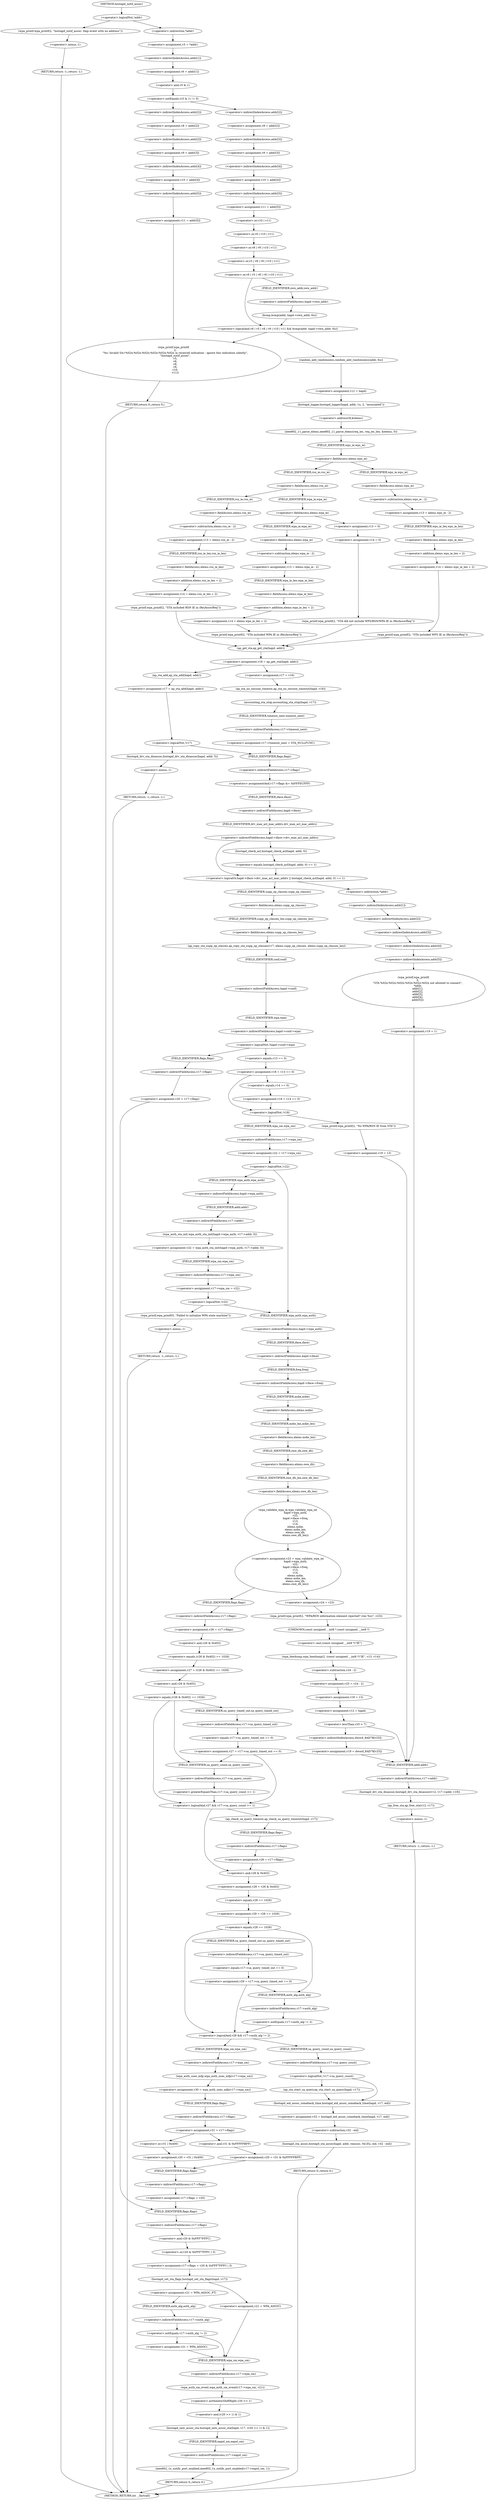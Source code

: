 digraph hostapd_notif_assoc {  
"1000165" [label = "(<operator>.logicalNot,!addr)" ]
"1000168" [label = "(wpa_printf,wpa_printf(2, \"hostapd_notif_assoc: Skip event with no address\"))" ]
"1000171" [label = "(RETURN,return -1;,return -1;)" ]
"1000172" [label = "(<operator>.minus,-1)" ]
"1000174" [label = "(<operator>.assignment,v5 = *addr)" ]
"1000176" [label = "(<operator>.indirection,*addr)" ]
"1000178" [label = "(<operator>.assignment,v6 = addr[1])" ]
"1000180" [label = "(<operator>.indirectIndexAccess,addr[1])" ]
"1000184" [label = "(<operator>.notEquals,(v5 & 1) != 0)" ]
"1000185" [label = "(<operator>.and,v5 & 1)" ]
"1000190" [label = "(<operator>.assignment,v8 = addr[2])" ]
"1000192" [label = "(<operator>.indirectIndexAccess,addr[2])" ]
"1000195" [label = "(<operator>.assignment,v9 = addr[3])" ]
"1000197" [label = "(<operator>.indirectIndexAccess,addr[3])" ]
"1000200" [label = "(<operator>.assignment,v10 = addr[4])" ]
"1000202" [label = "(<operator>.indirectIndexAccess,addr[4])" ]
"1000205" [label = "(<operator>.assignment,v11 = addr[5])" ]
"1000207" [label = "(<operator>.indirectIndexAccess,addr[5])" ]
"1000212" [label = "(<operator>.assignment,v8 = addr[2])" ]
"1000214" [label = "(<operator>.indirectIndexAccess,addr[2])" ]
"1000217" [label = "(<operator>.assignment,v9 = addr[3])" ]
"1000219" [label = "(<operator>.indirectIndexAccess,addr[3])" ]
"1000222" [label = "(<operator>.assignment,v10 = addr[4])" ]
"1000224" [label = "(<operator>.indirectIndexAccess,addr[4])" ]
"1000227" [label = "(<operator>.assignment,v11 = addr[5])" ]
"1000229" [label = "(<operator>.indirectIndexAccess,addr[5])" ]
"1000233" [label = "(<operator>.logicalAnd,v6 | v5 | v8 | v9 | v10 | v11 && bcmp(addr, hapd->own_addr, 6u))" ]
"1000234" [label = "(<operator>.or,v6 | v5 | v8 | v9 | v10 | v11)" ]
"1000236" [label = "(<operator>.or,v5 | v8 | v9 | v10 | v11)" ]
"1000238" [label = "(<operator>.or,v8 | v9 | v10 | v11)" ]
"1000240" [label = "(<operator>.or,v9 | v10 | v11)" ]
"1000242" [label = "(<operator>.or,v10 | v11)" ]
"1000245" [label = "(bcmp,bcmp(addr, hapd->own_addr, 6u))" ]
"1000247" [label = "(<operator>.indirectFieldAccess,hapd->own_addr)" ]
"1000249" [label = "(FIELD_IDENTIFIER,own_addr,own_addr)" ]
"1000252" [label = "(random_add_randomness,random_add_randomness(addr, 6u))" ]
"1000255" [label = "(<operator>.assignment,v12 = hapd)" ]
"1000258" [label = "(hostapd_logger,hostapd_logger(hapd, addr, 1u, 2, \"associated\"))" ]
"1000264" [label = "(ieee802_11_parse_elems,ieee802_11_parse_elems(req_ies, req_ies_len, &elems, 0))" ]
"1000267" [label = "(<operator>.addressOf,&elems)" ]
"1000271" [label = "(<operator>.fieldAccess,elems.wps_ie)" ]
"1000273" [label = "(FIELD_IDENTIFIER,wps_ie,wps_ie)" ]
"1000275" [label = "(<operator>.assignment,v13 = elems.wps_ie - 2)" ]
"1000277" [label = "(<operator>.subtraction,elems.wps_ie - 2)" ]
"1000278" [label = "(<operator>.fieldAccess,elems.wps_ie)" ]
"1000280" [label = "(FIELD_IDENTIFIER,wps_ie,wps_ie)" ]
"1000282" [label = "(<operator>.assignment,v14 = elems.wps_ie_len + 2)" ]
"1000284" [label = "(<operator>.addition,elems.wps_ie_len + 2)" ]
"1000285" [label = "(<operator>.fieldAccess,elems.wps_ie_len)" ]
"1000287" [label = "(FIELD_IDENTIFIER,wps_ie_len,wps_ie_len)" ]
"1000289" [label = "(wpa_printf,wpa_printf(2, \"STA included WPS IE in (Re)AssocReq\"))" ]
"1000294" [label = "(<operator>.fieldAccess,elems.rsn_ie)" ]
"1000296" [label = "(FIELD_IDENTIFIER,rsn_ie,rsn_ie)" ]
"1000298" [label = "(<operator>.assignment,v13 = elems.rsn_ie - 2)" ]
"1000300" [label = "(<operator>.subtraction,elems.rsn_ie - 2)" ]
"1000301" [label = "(<operator>.fieldAccess,elems.rsn_ie)" ]
"1000303" [label = "(FIELD_IDENTIFIER,rsn_ie,rsn_ie)" ]
"1000305" [label = "(<operator>.assignment,v14 = elems.rsn_ie_len + 2)" ]
"1000307" [label = "(<operator>.addition,elems.rsn_ie_len + 2)" ]
"1000308" [label = "(<operator>.fieldAccess,elems.rsn_ie_len)" ]
"1000310" [label = "(FIELD_IDENTIFIER,rsn_ie_len,rsn_ie_len)" ]
"1000312" [label = "(wpa_printf,wpa_printf(2, \"STA included RSN IE in (Re)AssocReq\"))" ]
"1000317" [label = "(<operator>.fieldAccess,elems.wpa_ie)" ]
"1000319" [label = "(FIELD_IDENTIFIER,wpa_ie,wpa_ie)" ]
"1000321" [label = "(<operator>.assignment,v13 = elems.wpa_ie - 2)" ]
"1000323" [label = "(<operator>.subtraction,elems.wpa_ie - 2)" ]
"1000324" [label = "(<operator>.fieldAccess,elems.wpa_ie)" ]
"1000326" [label = "(FIELD_IDENTIFIER,wpa_ie,wpa_ie)" ]
"1000328" [label = "(<operator>.assignment,v14 = elems.wpa_ie_len + 2)" ]
"1000330" [label = "(<operator>.addition,elems.wpa_ie_len + 2)" ]
"1000331" [label = "(<operator>.fieldAccess,elems.wpa_ie_len)" ]
"1000333" [label = "(FIELD_IDENTIFIER,wpa_ie_len,wpa_ie_len)" ]
"1000335" [label = "(wpa_printf,wpa_printf(2, \"STA included WPA IE in (Re)AssocReq\"))" ]
"1000340" [label = "(<operator>.assignment,v13 = 0)" ]
"1000343" [label = "(<operator>.assignment,v14 = 0)" ]
"1000346" [label = "(wpa_printf,wpa_printf(2, \"STA did not include WPS/RSN/WPA IE in (Re)AssocReq\"))" ]
"1000349" [label = "(<operator>.assignment,v16 = ap_get_sta(hapd, addr))" ]
"1000351" [label = "(ap_get_sta,ap_get_sta(hapd, addr))" ]
"1000357" [label = "(<operator>.assignment,v17 = v16)" ]
"1000360" [label = "(ap_sta_no_session_timeout,ap_sta_no_session_timeout(hapd, v16))" ]
"1000363" [label = "(accounting_sta_stop,accounting_sta_stop(hapd, v17))" ]
"1000366" [label = "(<operator>.assignment,v17->timeout_next = STA_NULLFUNC)" ]
"1000367" [label = "(<operator>.indirectFieldAccess,v17->timeout_next)" ]
"1000369" [label = "(FIELD_IDENTIFIER,timeout_next,timeout_next)" ]
"1000373" [label = "(<operator>.assignment,v17 = ap_sta_add(hapd, addr))" ]
"1000375" [label = "(ap_sta_add,ap_sta_add(hapd, addr))" ]
"1000379" [label = "(<operator>.logicalNot,!v17)" ]
"1000382" [label = "(hostapd_drv_sta_disassoc,hostapd_drv_sta_disassoc(hapd, addr, 5))" ]
"1000386" [label = "(RETURN,return -1;,return -1;)" ]
"1000387" [label = "(<operator>.minus,-1)" ]
"1000389" [label = "(<operators>.assignmentAnd,v17->flags &= 0xFFFECFFF)" ]
"1000390" [label = "(<operator>.indirectFieldAccess,v17->flags)" ]
"1000392" [label = "(FIELD_IDENTIFIER,flags,flags)" ]
"1000395" [label = "(<operator>.logicalOr,hapd->iface->drv_max_acl_mac_addrs || hostapd_check_acl(hapd, addr, 0) == 1)" ]
"1000396" [label = "(<operator>.indirectFieldAccess,hapd->iface->drv_max_acl_mac_addrs)" ]
"1000397" [label = "(<operator>.indirectFieldAccess,hapd->iface)" ]
"1000399" [label = "(FIELD_IDENTIFIER,iface,iface)" ]
"1000400" [label = "(FIELD_IDENTIFIER,drv_max_acl_mac_addrs,drv_max_acl_mac_addrs)" ]
"1000401" [label = "(<operator>.equals,hostapd_check_acl(hapd, addr, 0) == 1)" ]
"1000402" [label = "(hostapd_check_acl,hostapd_check_acl(hapd, addr, 0))" ]
"1000408" [label = "(ap_copy_sta_supp_op_classes,ap_copy_sta_supp_op_classes(v17, elems.supp_op_classes, elems.supp_op_classes_len))" ]
"1000410" [label = "(<operator>.fieldAccess,elems.supp_op_classes)" ]
"1000412" [label = "(FIELD_IDENTIFIER,supp_op_classes,supp_op_classes)" ]
"1000413" [label = "(<operator>.fieldAccess,elems.supp_op_classes_len)" ]
"1000415" [label = "(FIELD_IDENTIFIER,supp_op_classes_len,supp_op_classes_len)" ]
"1000417" [label = "(<operator>.logicalNot,!hapd->conf->wpa)" ]
"1000418" [label = "(<operator>.indirectFieldAccess,hapd->conf->wpa)" ]
"1000419" [label = "(<operator>.indirectFieldAccess,hapd->conf)" ]
"1000421" [label = "(FIELD_IDENTIFIER,conf,conf)" ]
"1000422" [label = "(FIELD_IDENTIFIER,wpa,wpa)" ]
"1000424" [label = "(<operator>.assignment,v20 = v17->flags)" ]
"1000426" [label = "(<operator>.indirectFieldAccess,v17->flags)" ]
"1000428" [label = "(FIELD_IDENTIFIER,flags,flags)" ]
"1000430" [label = "(<operator>.assignment,v18 = v13 == 0)" ]
"1000432" [label = "(<operator>.equals,v13 == 0)" ]
"1000437" [label = "(<operator>.assignment,v18 = v14 == 0)" ]
"1000439" [label = "(<operator>.equals,v14 == 0)" ]
"1000443" [label = "(<operator>.logicalNot,!v18)" ]
"1000446" [label = "(<operator>.assignment,v22 = v17->wpa_sm)" ]
"1000448" [label = "(<operator>.indirectFieldAccess,v17->wpa_sm)" ]
"1000450" [label = "(FIELD_IDENTIFIER,wpa_sm,wpa_sm)" ]
"1000452" [label = "(<operator>.logicalNot,!v22)" ]
"1000455" [label = "(<operator>.assignment,v22 = wpa_auth_sta_init(hapd->wpa_auth, v17->addr, 0))" ]
"1000457" [label = "(wpa_auth_sta_init,wpa_auth_sta_init(hapd->wpa_auth, v17->addr, 0))" ]
"1000458" [label = "(<operator>.indirectFieldAccess,hapd->wpa_auth)" ]
"1000460" [label = "(FIELD_IDENTIFIER,wpa_auth,wpa_auth)" ]
"1000461" [label = "(<operator>.indirectFieldAccess,v17->addr)" ]
"1000463" [label = "(FIELD_IDENTIFIER,addr,addr)" ]
"1000465" [label = "(<operator>.assignment,v17->wpa_sm = v22)" ]
"1000466" [label = "(<operator>.indirectFieldAccess,v17->wpa_sm)" ]
"1000468" [label = "(FIELD_IDENTIFIER,wpa_sm,wpa_sm)" ]
"1000471" [label = "(<operator>.logicalNot,!v22)" ]
"1000474" [label = "(wpa_printf,wpa_printf(5, \"Failed to initialize WPA state machine\"))" ]
"1000477" [label = "(RETURN,return -1;,return -1;)" ]
"1000478" [label = "(<operator>.minus,-1)" ]
"1000480" [label = "(<operator>.assignment,v23 = wpa_validate_wpa_ie(\n                  hapd->wpa_auth,\n                  v22,\n                  hapd->iface->freq,\n                  v13,\n                  v14,\n                  elems.mdie,\n                  elems.mdie_len,\n                  elems.owe_dh,\n                  elems.owe_dh_len))" ]
"1000482" [label = "(wpa_validate_wpa_ie,wpa_validate_wpa_ie(\n                  hapd->wpa_auth,\n                  v22,\n                  hapd->iface->freq,\n                  v13,\n                  v14,\n                  elems.mdie,\n                  elems.mdie_len,\n                  elems.owe_dh,\n                  elems.owe_dh_len))" ]
"1000483" [label = "(<operator>.indirectFieldAccess,hapd->wpa_auth)" ]
"1000485" [label = "(FIELD_IDENTIFIER,wpa_auth,wpa_auth)" ]
"1000487" [label = "(<operator>.indirectFieldAccess,hapd->iface->freq)" ]
"1000488" [label = "(<operator>.indirectFieldAccess,hapd->iface)" ]
"1000490" [label = "(FIELD_IDENTIFIER,iface,iface)" ]
"1000491" [label = "(FIELD_IDENTIFIER,freq,freq)" ]
"1000494" [label = "(<operator>.fieldAccess,elems.mdie)" ]
"1000496" [label = "(FIELD_IDENTIFIER,mdie,mdie)" ]
"1000497" [label = "(<operator>.fieldAccess,elems.mdie_len)" ]
"1000499" [label = "(FIELD_IDENTIFIER,mdie_len,mdie_len)" ]
"1000500" [label = "(<operator>.fieldAccess,elems.owe_dh)" ]
"1000502" [label = "(FIELD_IDENTIFIER,owe_dh,owe_dh)" ]
"1000503" [label = "(<operator>.fieldAccess,elems.owe_dh_len)" ]
"1000505" [label = "(FIELD_IDENTIFIER,owe_dh_len,owe_dh_len)" ]
"1000509" [label = "(<operator>.assignment,v24 = v23)" ]
"1000512" [label = "(wpa_printf,wpa_printf(2, \"WPA/RSN information element rejected? (res %u)\", v23))" ]
"1000516" [label = "(wpa_hexdump,wpa_hexdump(2, (const unsigned __int8 *)\"IE\", v13, v14))" ]
"1000518" [label = "(<operator>.cast,(const unsigned __int8 *)\"IE\")" ]
"1000519" [label = "(UNKNOWN,const unsigned __int8 *,const unsigned __int8 *)" ]
"1000523" [label = "(<operator>.assignment,v25 = v24 - 2)" ]
"1000525" [label = "(<operator>.subtraction,v24 - 2)" ]
"1000528" [label = "(<operator>.assignment,v19 = 13)" ]
"1000531" [label = "(<operator>.assignment,v12 = hapd)" ]
"1000535" [label = "(<operator>.lessThan,v25 < 7)" ]
"1000538" [label = "(<operator>.assignment,v19 = dword_8AD78[v25])" ]
"1000540" [label = "(<operator>.indirectIndexAccess,dword_8AD78[v25])" ]
"1000544" [label = "(<operator>.assignment,v26 = v17->flags)" ]
"1000546" [label = "(<operator>.indirectFieldAccess,v17->flags)" ]
"1000548" [label = "(FIELD_IDENTIFIER,flags,flags)" ]
"1000549" [label = "(<operator>.assignment,v27 = (v26 & 0x402) == 1026)" ]
"1000551" [label = "(<operator>.equals,(v26 & 0x402) == 1026)" ]
"1000552" [label = "(<operator>.and,v26 & 0x402)" ]
"1000557" [label = "(<operator>.equals,(v26 & 0x402) == 1026)" ]
"1000558" [label = "(<operator>.and,v26 & 0x402)" ]
"1000562" [label = "(<operator>.assignment,v27 = v17->sa_query_timed_out == 0)" ]
"1000564" [label = "(<operator>.equals,v17->sa_query_timed_out == 0)" ]
"1000565" [label = "(<operator>.indirectFieldAccess,v17->sa_query_timed_out)" ]
"1000567" [label = "(FIELD_IDENTIFIER,sa_query_timed_out,sa_query_timed_out)" ]
"1000570" [label = "(<operator>.logicalAnd,v27 && v17->sa_query_count >= 1)" ]
"1000572" [label = "(<operator>.greaterEqualsThan,v17->sa_query_count >= 1)" ]
"1000573" [label = "(<operator>.indirectFieldAccess,v17->sa_query_count)" ]
"1000575" [label = "(FIELD_IDENTIFIER,sa_query_count,sa_query_count)" ]
"1000578" [label = "(ap_check_sa_query_timeout,ap_check_sa_query_timeout(hapd, v17))" ]
"1000581" [label = "(<operator>.assignment,v26 = v17->flags)" ]
"1000583" [label = "(<operator>.indirectFieldAccess,v17->flags)" ]
"1000585" [label = "(FIELD_IDENTIFIER,flags,flags)" ]
"1000586" [label = "(<operator>.assignment,v28 = v26 & 0x402)" ]
"1000588" [label = "(<operator>.and,v26 & 0x402)" ]
"1000591" [label = "(<operator>.assignment,v29 = v28 == 1026)" ]
"1000593" [label = "(<operator>.equals,v28 == 1026)" ]
"1000597" [label = "(<operator>.equals,v28 == 1026)" ]
"1000600" [label = "(<operator>.assignment,v29 = v17->sa_query_timed_out == 0)" ]
"1000602" [label = "(<operator>.equals,v17->sa_query_timed_out == 0)" ]
"1000603" [label = "(<operator>.indirectFieldAccess,v17->sa_query_timed_out)" ]
"1000605" [label = "(FIELD_IDENTIFIER,sa_query_timed_out,sa_query_timed_out)" ]
"1000608" [label = "(<operator>.logicalAnd,v29 && v17->auth_alg != 2)" ]
"1000610" [label = "(<operator>.notEquals,v17->auth_alg != 2)" ]
"1000611" [label = "(<operator>.indirectFieldAccess,v17->auth_alg)" ]
"1000613" [label = "(FIELD_IDENTIFIER,auth_alg,auth_alg)" ]
"1000617" [label = "(<operator>.logicalNot,!v17->sa_query_count)" ]
"1000618" [label = "(<operator>.indirectFieldAccess,v17->sa_query_count)" ]
"1000620" [label = "(FIELD_IDENTIFIER,sa_query_count,sa_query_count)" ]
"1000621" [label = "(ap_sta_start_sa_query,ap_sta_start_sa_query(hapd, v17))" ]
"1000624" [label = "(<operator>.assignment,v32 = hostapd_eid_assoc_comeback_time(hapd, v17, eid))" ]
"1000626" [label = "(hostapd_eid_assoc_comeback_time,hostapd_eid_assoc_comeback_time(hapd, v17, eid))" ]
"1000630" [label = "(hostapd_sta_assoc,hostapd_sta_assoc(hapd, addr, reassoc, 0x1Eu, eid, v32 - eid))" ]
"1000636" [label = "(<operator>.subtraction,v32 - eid)" ]
"1000639" [label = "(RETURN,return 0;,return 0;)" ]
"1000641" [label = "(<operator>.assignment,v30 = wpa_auth_uses_mfp(v17->wpa_sm))" ]
"1000643" [label = "(wpa_auth_uses_mfp,wpa_auth_uses_mfp(v17->wpa_sm))" ]
"1000644" [label = "(<operator>.indirectFieldAccess,v17->wpa_sm)" ]
"1000646" [label = "(FIELD_IDENTIFIER,wpa_sm,wpa_sm)" ]
"1000647" [label = "(<operator>.assignment,v31 = v17->flags)" ]
"1000649" [label = "(<operator>.indirectFieldAccess,v17->flags)" ]
"1000651" [label = "(FIELD_IDENTIFIER,flags,flags)" ]
"1000654" [label = "(<operator>.assignment,v20 = v31 | 0x400)" ]
"1000656" [label = "(<operator>.or,v31 | 0x400)" ]
"1000660" [label = "(<operator>.assignment,v20 = v31 & 0xFFFFFBFF)" ]
"1000662" [label = "(<operator>.and,v31 & 0xFFFFFBFF)" ]
"1000665" [label = "(<operator>.assignment,v17->flags = v20)" ]
"1000666" [label = "(<operator>.indirectFieldAccess,v17->flags)" ]
"1000668" [label = "(FIELD_IDENTIFIER,flags,flags)" ]
"1000671" [label = "(<operator>.assignment,v17->flags = v20 & 0xFFF7FFFC | 3)" ]
"1000672" [label = "(<operator>.indirectFieldAccess,v17->flags)" ]
"1000674" [label = "(FIELD_IDENTIFIER,flags,flags)" ]
"1000675" [label = "(<operator>.or,v20 & 0xFFF7FFFC | 3)" ]
"1000676" [label = "(<operator>.and,v20 & 0xFFF7FFFC)" ]
"1000680" [label = "(hostapd_set_sta_flags,hostapd_set_sta_flags(hapd, v17))" ]
"1000686" [label = "(<operator>.assignment,v21 = WPA_ASSOC_FT)" ]
"1000690" [label = "(<operator>.notEquals,v17->auth_alg != 2)" ]
"1000691" [label = "(<operator>.indirectFieldAccess,v17->auth_alg)" ]
"1000693" [label = "(FIELD_IDENTIFIER,auth_alg,auth_alg)" ]
"1000695" [label = "(<operator>.assignment,v21 = WPA_ASSOC)" ]
"1000700" [label = "(<operator>.assignment,v21 = WPA_ASSOC)" ]
"1000703" [label = "(wpa_auth_sm_event,wpa_auth_sm_event(v17->wpa_sm, v21))" ]
"1000704" [label = "(<operator>.indirectFieldAccess,v17->wpa_sm)" ]
"1000706" [label = "(FIELD_IDENTIFIER,wpa_sm,wpa_sm)" ]
"1000708" [label = "(hostapd_new_assoc_sta,hostapd_new_assoc_sta(hapd, v17, (v20 >> 1) & 1))" ]
"1000711" [label = "(<operator>.and,(v20 >> 1) & 1)" ]
"1000712" [label = "(<operator>.arithmeticShiftRight,v20 >> 1)" ]
"1000716" [label = "(ieee802_1x_notify_port_enabled,ieee802_1x_notify_port_enabled(v17->eapol_sm, 1))" ]
"1000717" [label = "(<operator>.indirectFieldAccess,v17->eapol_sm)" ]
"1000719" [label = "(FIELD_IDENTIFIER,eapol_sm,eapol_sm)" ]
"1000721" [label = "(RETURN,return 0;,return 0;)" ]
"1000723" [label = "(wpa_printf,wpa_printf(2, \"No WPA/RSN IE from STA\"))" ]
"1000726" [label = "(<operator>.assignment,v19 = 13)" ]
"1000731" [label = "(wpa_printf,wpa_printf(\n          3,\n          \"STA %02x:%02x:%02x:%02x:%02x:%02x not allowed to connect\",\n          *addr,\n          addr[1],\n          addr[2],\n          addr[3],\n          addr[4],\n          addr[5]))" ]
"1000734" [label = "(<operator>.indirection,*addr)" ]
"1000736" [label = "(<operator>.indirectIndexAccess,addr[1])" ]
"1000739" [label = "(<operator>.indirectIndexAccess,addr[2])" ]
"1000742" [label = "(<operator>.indirectIndexAccess,addr[3])" ]
"1000745" [label = "(<operator>.indirectIndexAccess,addr[4])" ]
"1000748" [label = "(<operator>.indirectIndexAccess,addr[5])" ]
"1000751" [label = "(<operator>.assignment,v19 = 1)" ]
"1000755" [label = "(hostapd_drv_sta_disassoc,hostapd_drv_sta_disassoc(v12, v17->addr, v19))" ]
"1000757" [label = "(<operator>.indirectFieldAccess,v17->addr)" ]
"1000759" [label = "(FIELD_IDENTIFIER,addr,addr)" ]
"1000761" [label = "(ap_free_sta,ap_free_sta(v12, v17))" ]
"1000764" [label = "(RETURN,return -1;,return -1;)" ]
"1000765" [label = "(<operator>.minus,-1)" ]
"1000767" [label = "(wpa_printf,wpa_printf(\n    2,\n    \"%s: Invalid SA=%02x:%02x:%02x:%02x:%02x:%02x in received indication - ignore this indication silently\",\n    \"hostapd_notif_assoc\",\n    v5,\n    v6,\n    v8,\n    v9,\n    v10,\n    v11))" ]
"1000777" [label = "(RETURN,return 0;,return 0;)" ]
"1000129" [label = "(METHOD,hostapd_notif_assoc)" ]
"1000779" [label = "(METHOD_RETURN,int __fastcall)" ]
  "1000165" -> "1000168" 
  "1000165" -> "1000176" 
  "1000168" -> "1000172" 
  "1000171" -> "1000779" 
  "1000172" -> "1000171" 
  "1000174" -> "1000180" 
  "1000176" -> "1000174" 
  "1000178" -> "1000185" 
  "1000180" -> "1000178" 
  "1000184" -> "1000192" 
  "1000184" -> "1000214" 
  "1000185" -> "1000184" 
  "1000190" -> "1000197" 
  "1000192" -> "1000190" 
  "1000195" -> "1000202" 
  "1000197" -> "1000195" 
  "1000200" -> "1000207" 
  "1000202" -> "1000200" 
  "1000205" -> "1000767" 
  "1000207" -> "1000205" 
  "1000212" -> "1000219" 
  "1000214" -> "1000212" 
  "1000217" -> "1000224" 
  "1000219" -> "1000217" 
  "1000222" -> "1000229" 
  "1000224" -> "1000222" 
  "1000227" -> "1000242" 
  "1000229" -> "1000227" 
  "1000233" -> "1000252" 
  "1000233" -> "1000767" 
  "1000234" -> "1000233" 
  "1000234" -> "1000249" 
  "1000236" -> "1000234" 
  "1000238" -> "1000236" 
  "1000240" -> "1000238" 
  "1000242" -> "1000240" 
  "1000245" -> "1000233" 
  "1000247" -> "1000245" 
  "1000249" -> "1000247" 
  "1000252" -> "1000255" 
  "1000255" -> "1000258" 
  "1000258" -> "1000267" 
  "1000264" -> "1000273" 
  "1000267" -> "1000264" 
  "1000271" -> "1000280" 
  "1000271" -> "1000296" 
  "1000273" -> "1000271" 
  "1000275" -> "1000287" 
  "1000277" -> "1000275" 
  "1000278" -> "1000277" 
  "1000280" -> "1000278" 
  "1000282" -> "1000289" 
  "1000284" -> "1000282" 
  "1000285" -> "1000284" 
  "1000287" -> "1000285" 
  "1000289" -> "1000351" 
  "1000294" -> "1000303" 
  "1000294" -> "1000319" 
  "1000296" -> "1000294" 
  "1000298" -> "1000310" 
  "1000300" -> "1000298" 
  "1000301" -> "1000300" 
  "1000303" -> "1000301" 
  "1000305" -> "1000312" 
  "1000307" -> "1000305" 
  "1000308" -> "1000307" 
  "1000310" -> "1000308" 
  "1000312" -> "1000351" 
  "1000317" -> "1000326" 
  "1000317" -> "1000340" 
  "1000319" -> "1000317" 
  "1000321" -> "1000333" 
  "1000323" -> "1000321" 
  "1000324" -> "1000323" 
  "1000326" -> "1000324" 
  "1000328" -> "1000335" 
  "1000330" -> "1000328" 
  "1000331" -> "1000330" 
  "1000333" -> "1000331" 
  "1000335" -> "1000351" 
  "1000340" -> "1000343" 
  "1000343" -> "1000346" 
  "1000346" -> "1000351" 
  "1000349" -> "1000357" 
  "1000349" -> "1000375" 
  "1000351" -> "1000349" 
  "1000357" -> "1000360" 
  "1000360" -> "1000363" 
  "1000363" -> "1000369" 
  "1000366" -> "1000392" 
  "1000367" -> "1000366" 
  "1000369" -> "1000367" 
  "1000373" -> "1000379" 
  "1000375" -> "1000373" 
  "1000379" -> "1000382" 
  "1000379" -> "1000392" 
  "1000382" -> "1000387" 
  "1000386" -> "1000779" 
  "1000387" -> "1000386" 
  "1000389" -> "1000399" 
  "1000390" -> "1000389" 
  "1000392" -> "1000390" 
  "1000395" -> "1000412" 
  "1000395" -> "1000734" 
  "1000396" -> "1000395" 
  "1000396" -> "1000402" 
  "1000397" -> "1000400" 
  "1000399" -> "1000397" 
  "1000400" -> "1000396" 
  "1000401" -> "1000395" 
  "1000402" -> "1000401" 
  "1000408" -> "1000421" 
  "1000410" -> "1000415" 
  "1000412" -> "1000410" 
  "1000413" -> "1000408" 
  "1000415" -> "1000413" 
  "1000417" -> "1000428" 
  "1000417" -> "1000432" 
  "1000418" -> "1000417" 
  "1000419" -> "1000422" 
  "1000421" -> "1000419" 
  "1000422" -> "1000418" 
  "1000424" -> "1000674" 
  "1000426" -> "1000424" 
  "1000428" -> "1000426" 
  "1000430" -> "1000439" 
  "1000430" -> "1000443" 
  "1000432" -> "1000430" 
  "1000437" -> "1000443" 
  "1000439" -> "1000437" 
  "1000443" -> "1000450" 
  "1000443" -> "1000723" 
  "1000446" -> "1000452" 
  "1000448" -> "1000446" 
  "1000450" -> "1000448" 
  "1000452" -> "1000460" 
  "1000452" -> "1000485" 
  "1000455" -> "1000468" 
  "1000457" -> "1000455" 
  "1000458" -> "1000463" 
  "1000460" -> "1000458" 
  "1000461" -> "1000457" 
  "1000463" -> "1000461" 
  "1000465" -> "1000471" 
  "1000466" -> "1000465" 
  "1000468" -> "1000466" 
  "1000471" -> "1000474" 
  "1000471" -> "1000485" 
  "1000474" -> "1000478" 
  "1000477" -> "1000779" 
  "1000478" -> "1000477" 
  "1000480" -> "1000509" 
  "1000480" -> "1000548" 
  "1000482" -> "1000480" 
  "1000483" -> "1000490" 
  "1000485" -> "1000483" 
  "1000487" -> "1000496" 
  "1000488" -> "1000491" 
  "1000490" -> "1000488" 
  "1000491" -> "1000487" 
  "1000494" -> "1000499" 
  "1000496" -> "1000494" 
  "1000497" -> "1000502" 
  "1000499" -> "1000497" 
  "1000500" -> "1000505" 
  "1000502" -> "1000500" 
  "1000503" -> "1000482" 
  "1000505" -> "1000503" 
  "1000509" -> "1000512" 
  "1000512" -> "1000519" 
  "1000516" -> "1000525" 
  "1000518" -> "1000516" 
  "1000519" -> "1000518" 
  "1000523" -> "1000528" 
  "1000525" -> "1000523" 
  "1000528" -> "1000531" 
  "1000531" -> "1000535" 
  "1000535" -> "1000540" 
  "1000535" -> "1000759" 
  "1000538" -> "1000759" 
  "1000540" -> "1000538" 
  "1000544" -> "1000552" 
  "1000546" -> "1000544" 
  "1000548" -> "1000546" 
  "1000549" -> "1000558" 
  "1000551" -> "1000549" 
  "1000552" -> "1000551" 
  "1000557" -> "1000567" 
  "1000557" -> "1000570" 
  "1000557" -> "1000575" 
  "1000558" -> "1000557" 
  "1000562" -> "1000570" 
  "1000562" -> "1000575" 
  "1000564" -> "1000562" 
  "1000565" -> "1000564" 
  "1000567" -> "1000565" 
  "1000570" -> "1000578" 
  "1000570" -> "1000588" 
  "1000572" -> "1000570" 
  "1000573" -> "1000572" 
  "1000575" -> "1000573" 
  "1000578" -> "1000585" 
  "1000581" -> "1000588" 
  "1000583" -> "1000581" 
  "1000585" -> "1000583" 
  "1000586" -> "1000593" 
  "1000588" -> "1000586" 
  "1000591" -> "1000597" 
  "1000593" -> "1000591" 
  "1000597" -> "1000605" 
  "1000597" -> "1000608" 
  "1000597" -> "1000613" 
  "1000600" -> "1000608" 
  "1000600" -> "1000613" 
  "1000602" -> "1000600" 
  "1000603" -> "1000602" 
  "1000605" -> "1000603" 
  "1000608" -> "1000620" 
  "1000608" -> "1000646" 
  "1000610" -> "1000608" 
  "1000611" -> "1000610" 
  "1000613" -> "1000611" 
  "1000617" -> "1000621" 
  "1000617" -> "1000626" 
  "1000618" -> "1000617" 
  "1000620" -> "1000618" 
  "1000621" -> "1000626" 
  "1000624" -> "1000636" 
  "1000626" -> "1000624" 
  "1000630" -> "1000639" 
  "1000636" -> "1000630" 
  "1000639" -> "1000779" 
  "1000641" -> "1000651" 
  "1000643" -> "1000641" 
  "1000644" -> "1000643" 
  "1000646" -> "1000644" 
  "1000647" -> "1000656" 
  "1000647" -> "1000662" 
  "1000649" -> "1000647" 
  "1000651" -> "1000649" 
  "1000654" -> "1000668" 
  "1000656" -> "1000654" 
  "1000660" -> "1000668" 
  "1000662" -> "1000660" 
  "1000665" -> "1000674" 
  "1000666" -> "1000665" 
  "1000668" -> "1000666" 
  "1000671" -> "1000680" 
  "1000672" -> "1000676" 
  "1000674" -> "1000672" 
  "1000675" -> "1000671" 
  "1000676" -> "1000675" 
  "1000680" -> "1000686" 
  "1000680" -> "1000700" 
  "1000686" -> "1000693" 
  "1000690" -> "1000695" 
  "1000690" -> "1000706" 
  "1000691" -> "1000690" 
  "1000693" -> "1000691" 
  "1000695" -> "1000706" 
  "1000700" -> "1000706" 
  "1000703" -> "1000712" 
  "1000704" -> "1000703" 
  "1000706" -> "1000704" 
  "1000708" -> "1000719" 
  "1000711" -> "1000708" 
  "1000712" -> "1000711" 
  "1000716" -> "1000721" 
  "1000717" -> "1000716" 
  "1000719" -> "1000717" 
  "1000721" -> "1000779" 
  "1000723" -> "1000726" 
  "1000726" -> "1000759" 
  "1000731" -> "1000751" 
  "1000734" -> "1000736" 
  "1000736" -> "1000739" 
  "1000739" -> "1000742" 
  "1000742" -> "1000745" 
  "1000745" -> "1000748" 
  "1000748" -> "1000731" 
  "1000751" -> "1000759" 
  "1000755" -> "1000761" 
  "1000757" -> "1000755" 
  "1000759" -> "1000757" 
  "1000761" -> "1000765" 
  "1000764" -> "1000779" 
  "1000765" -> "1000764" 
  "1000767" -> "1000777" 
  "1000777" -> "1000779" 
  "1000129" -> "1000165" 
}
